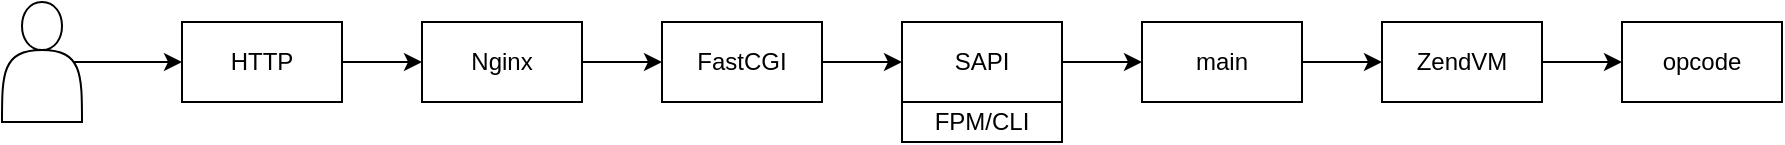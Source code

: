 <mxfile version="13.7.9" type="device"><diagram id="n-itCQ5FNVPzT6VX7Bzs" name="后端体系结构"><mxGraphModel dx="1186" dy="725" grid="1" gridSize="10" guides="1" tooltips="1" connect="1" arrows="1" fold="1" page="1" pageScale="1" pageWidth="1654" pageHeight="1169" math="0" shadow="0"><root><mxCell id="0"/><mxCell id="1" parent="0"/><mxCell id="QAjgMLcWjJqKDIpFUJNk-9" style="edgeStyle=orthogonalEdgeStyle;rounded=0;orthogonalLoop=1;jettySize=auto;html=1;exitX=1;exitY=0.5;exitDx=0;exitDy=0;entryX=0;entryY=0.5;entryDx=0;entryDy=0;" parent="1" source="QAjgMLcWjJqKDIpFUJNk-2" target="QAjgMLcWjJqKDIpFUJNk-3" edge="1"><mxGeometry relative="1" as="geometry"/></mxCell><mxCell id="QAjgMLcWjJqKDIpFUJNk-2" value="HTTP" style="rounded=0;whiteSpace=wrap;html=1;" parent="1" vertex="1"><mxGeometry x="320" y="240" width="80" height="40" as="geometry"/></mxCell><mxCell id="QAjgMLcWjJqKDIpFUJNk-10" style="edgeStyle=orthogonalEdgeStyle;rounded=0;orthogonalLoop=1;jettySize=auto;html=1;exitX=1;exitY=0.5;exitDx=0;exitDy=0;entryX=0;entryY=0.5;entryDx=0;entryDy=0;" parent="1" source="QAjgMLcWjJqKDIpFUJNk-3" target="QAjgMLcWjJqKDIpFUJNk-4" edge="1"><mxGeometry relative="1" as="geometry"/></mxCell><mxCell id="QAjgMLcWjJqKDIpFUJNk-3" value="Nginx" style="rounded=0;whiteSpace=wrap;html=1;" parent="1" vertex="1"><mxGeometry x="440" y="240" width="80" height="40" as="geometry"/></mxCell><mxCell id="QAjgMLcWjJqKDIpFUJNk-11" style="edgeStyle=orthogonalEdgeStyle;rounded=0;orthogonalLoop=1;jettySize=auto;html=1;exitX=1;exitY=0.5;exitDx=0;exitDy=0;entryX=0;entryY=0.5;entryDx=0;entryDy=0;" parent="1" source="QAjgMLcWjJqKDIpFUJNk-4" target="QAjgMLcWjJqKDIpFUJNk-5" edge="1"><mxGeometry relative="1" as="geometry"/></mxCell><mxCell id="QAjgMLcWjJqKDIpFUJNk-4" value="FastCGI" style="rounded=0;whiteSpace=wrap;html=1;" parent="1" vertex="1"><mxGeometry x="560" y="240" width="80" height="40" as="geometry"/></mxCell><mxCell id="QAjgMLcWjJqKDIpFUJNk-15" style="edgeStyle=orthogonalEdgeStyle;rounded=0;orthogonalLoop=1;jettySize=auto;html=1;exitX=1;exitY=0.5;exitDx=0;exitDy=0;entryX=0;entryY=0.5;entryDx=0;entryDy=0;" parent="1" source="QAjgMLcWjJqKDIpFUJNk-5" target="QAjgMLcWjJqKDIpFUJNk-13" edge="1"><mxGeometry relative="1" as="geometry"/></mxCell><mxCell id="QAjgMLcWjJqKDIpFUJNk-5" value="SAPI" style="rounded=0;whiteSpace=wrap;html=1;" parent="1" vertex="1"><mxGeometry x="680" y="240" width="80" height="40" as="geometry"/></mxCell><mxCell id="QAjgMLcWjJqKDIpFUJNk-6" value="opcode" style="rounded=0;whiteSpace=wrap;html=1;" parent="1" vertex="1"><mxGeometry x="1040" y="240" width="80" height="40" as="geometry"/></mxCell><mxCell id="QAjgMLcWjJqKDIpFUJNk-8" style="edgeStyle=orthogonalEdgeStyle;rounded=0;orthogonalLoop=1;jettySize=auto;html=1;exitX=0.9;exitY=0.5;exitDx=0;exitDy=0;exitPerimeter=0;entryX=0;entryY=0.5;entryDx=0;entryDy=0;" parent="1" source="QAjgMLcWjJqKDIpFUJNk-7" target="QAjgMLcWjJqKDIpFUJNk-2" edge="1"><mxGeometry relative="1" as="geometry"/></mxCell><mxCell id="QAjgMLcWjJqKDIpFUJNk-7" value="" style="shape=actor;whiteSpace=wrap;html=1;" parent="1" vertex="1"><mxGeometry x="230" y="230" width="40" height="60" as="geometry"/></mxCell><mxCell id="QAjgMLcWjJqKDIpFUJNk-16" style="edgeStyle=orthogonalEdgeStyle;rounded=0;orthogonalLoop=1;jettySize=auto;html=1;exitX=1;exitY=0.5;exitDx=0;exitDy=0;entryX=0;entryY=0.5;entryDx=0;entryDy=0;" parent="1" source="QAjgMLcWjJqKDIpFUJNk-13" target="QAjgMLcWjJqKDIpFUJNk-14" edge="1"><mxGeometry relative="1" as="geometry"/></mxCell><mxCell id="QAjgMLcWjJqKDIpFUJNk-13" value="main" style="whiteSpace=wrap;html=1;" parent="1" vertex="1"><mxGeometry x="800" y="240" width="80" height="40" as="geometry"/></mxCell><mxCell id="QAjgMLcWjJqKDIpFUJNk-17" style="edgeStyle=orthogonalEdgeStyle;rounded=0;orthogonalLoop=1;jettySize=auto;html=1;exitX=1;exitY=0.5;exitDx=0;exitDy=0;entryX=0;entryY=0.5;entryDx=0;entryDy=0;" parent="1" source="QAjgMLcWjJqKDIpFUJNk-14" target="QAjgMLcWjJqKDIpFUJNk-6" edge="1"><mxGeometry relative="1" as="geometry"/></mxCell><mxCell id="QAjgMLcWjJqKDIpFUJNk-14" value="ZendVM" style="whiteSpace=wrap;html=1;" parent="1" vertex="1"><mxGeometry x="920" y="240" width="80" height="40" as="geometry"/></mxCell><mxCell id="QAjgMLcWjJqKDIpFUJNk-18" value="&lt;div style=&quot;text-align: justify&quot;&gt;&lt;span&gt;&lt;font style=&quot;font-size: 12px&quot;&gt;FPM/CLI&lt;/font&gt;&lt;/span&gt;&lt;/div&gt;" style="rounded=0;whiteSpace=wrap;html=1;align=center;" parent="1" vertex="1"><mxGeometry x="680" y="280" width="80" height="20" as="geometry"/></mxCell></root></mxGraphModel></diagram></mxfile>